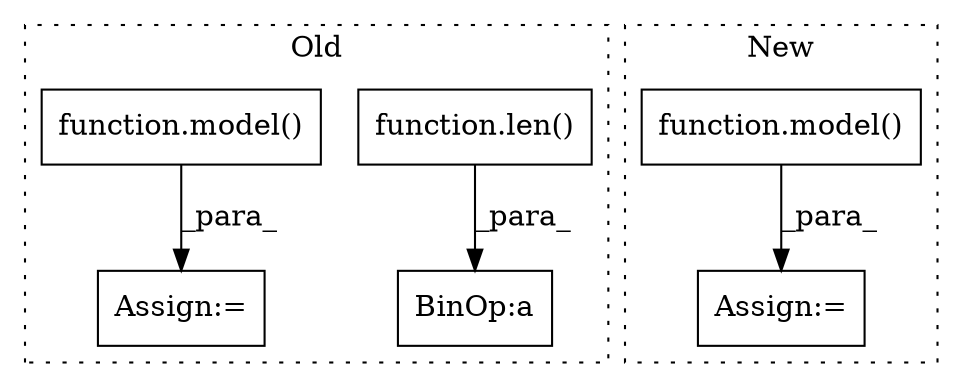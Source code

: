 digraph G {
subgraph cluster0 {
1 [label="function.len()" a="75" s="9846,9854" l="4,1" shape="box"];
3 [label="BinOp:a" a="82" s="9856" l="3" shape="box"];
5 [label="function.model()" a="75" s="9561,9577" l="6,1" shape="box"];
6 [label="Assign:=" a="68" s="9558" l="3" shape="box"];
label = "Old";
style="dotted";
}
subgraph cluster1 {
2 [label="function.model()" a="75" s="8769,8779" l="6,1" shape="box"];
4 [label="Assign:=" a="68" s="8766" l="3" shape="box"];
label = "New";
style="dotted";
}
1 -> 3 [label="_para_"];
2 -> 4 [label="_para_"];
5 -> 6 [label="_para_"];
}